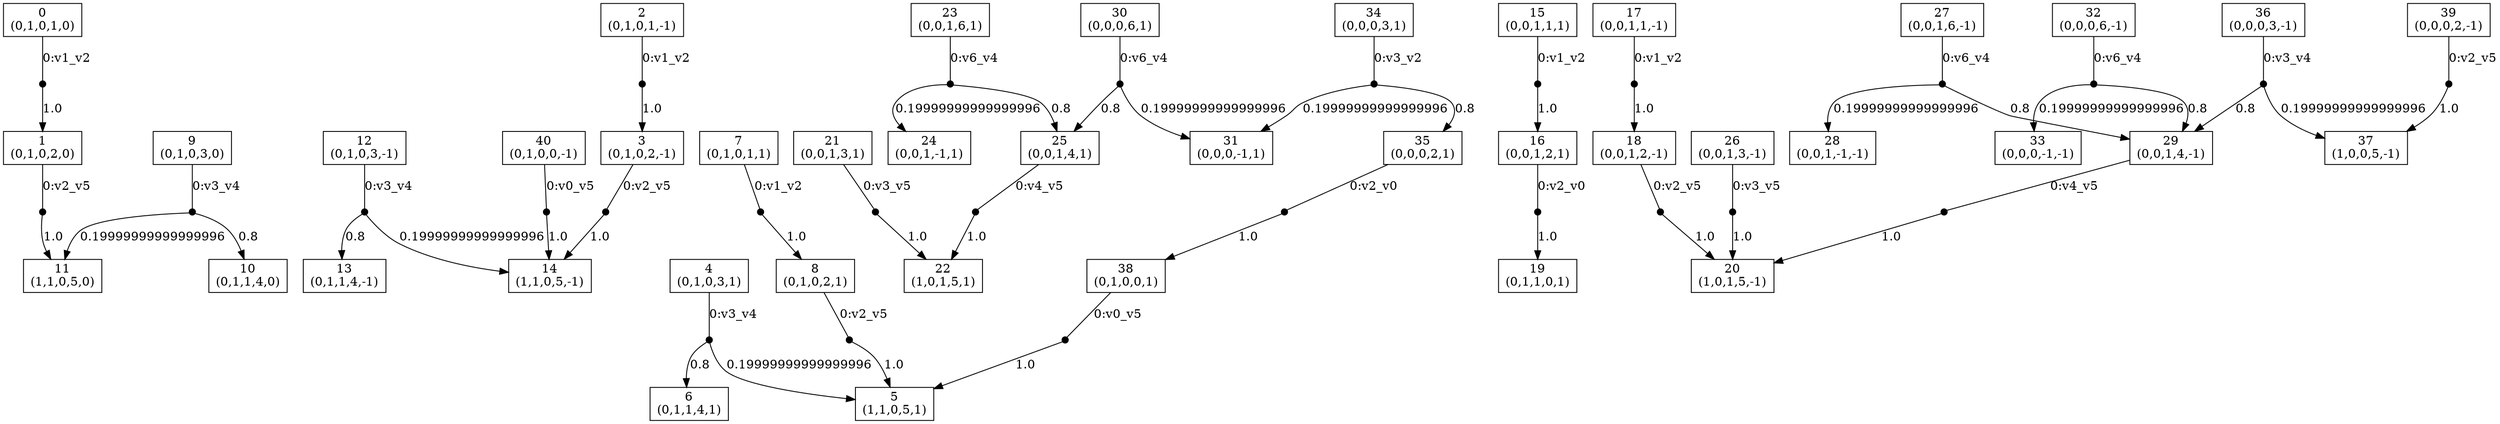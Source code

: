digraph MDP {
node [label="",shape="box"];
0 [label="0\n(0,1,0,1,0)"];
0 -> n0_0 [label="0:v1_v2",arrowhead="none"];
n0_0 [ shape=point,width=0.1,height=0.1,label="" ];
n0_0 -> 1 [label="1.0"];
1 [label="1\n(0,1,0,2,0)"];
1 -> n1_0 [label="0:v2_v5",arrowhead="none"];
n1_0 [ shape=point,width=0.1,height=0.1,label="" ];
n1_0 -> 11 [label="1.0"];
2 [label="2\n(0,1,0,1,-1)"];
2 -> n2_0 [label="0:v1_v2",arrowhead="none"];
n2_0 [ shape=point,width=0.1,height=0.1,label="" ];
n2_0 -> 3 [label="1.0"];
3 [label="3\n(0,1,0,2,-1)"];
3 -> n3_0 [label="0:v2_v5",arrowhead="none"];
n3_0 [ shape=point,width=0.1,height=0.1,label="" ];
n3_0 -> 14 [label="1.0"];
4 [label="4\n(0,1,0,3,1)"];
4 -> n4_0 [label="0:v3_v4",arrowhead="none"];
n4_0 [ shape=point,width=0.1,height=0.1,label="" ];
n4_0 -> 5 [label="0.19999999999999996"];
n4_0 -> 6 [label="0.8"];
5 [label="5\n(1,1,0,5,1)"];
6 [label="6\n(0,1,1,4,1)"];
7 [label="7\n(0,1,0,1,1)"];
7 -> n7_0 [label="0:v1_v2",arrowhead="none"];
n7_0 [ shape=point,width=0.1,height=0.1,label="" ];
n7_0 -> 8 [label="1.0"];
8 [label="8\n(0,1,0,2,1)"];
8 -> n8_0 [label="0:v2_v5",arrowhead="none"];
n8_0 [ shape=point,width=0.1,height=0.1,label="" ];
n8_0 -> 5 [label="1.0"];
9 [label="9\n(0,1,0,3,0)"];
9 -> n9_0 [label="0:v3_v4",arrowhead="none"];
n9_0 [ shape=point,width=0.1,height=0.1,label="" ];
n9_0 -> 10 [label="0.8"];
n9_0 -> 11 [label="0.19999999999999996"];
10 [label="10\n(0,1,1,4,0)"];
11 [label="11\n(1,1,0,5,0)"];
12 [label="12\n(0,1,0,3,-1)"];
12 -> n12_0 [label="0:v3_v4",arrowhead="none"];
n12_0 [ shape=point,width=0.1,height=0.1,label="" ];
n12_0 -> 13 [label="0.8"];
n12_0 -> 14 [label="0.19999999999999996"];
13 [label="13\n(0,1,1,4,-1)"];
14 [label="14\n(1,1,0,5,-1)"];
15 [label="15\n(0,0,1,1,1)"];
15 -> n15_0 [label="0:v1_v2",arrowhead="none"];
n15_0 [ shape=point,width=0.1,height=0.1,label="" ];
n15_0 -> 16 [label="1.0"];
16 [label="16\n(0,0,1,2,1)"];
16 -> n16_0 [label="0:v2_v0",arrowhead="none"];
n16_0 [ shape=point,width=0.1,height=0.1,label="" ];
n16_0 -> 19 [label="1.0"];
17 [label="17\n(0,0,1,1,-1)"];
17 -> n17_0 [label="0:v1_v2",arrowhead="none"];
n17_0 [ shape=point,width=0.1,height=0.1,label="" ];
n17_0 -> 18 [label="1.0"];
18 [label="18\n(0,0,1,2,-1)"];
18 -> n18_0 [label="0:v2_v5",arrowhead="none"];
n18_0 [ shape=point,width=0.1,height=0.1,label="" ];
n18_0 -> 20 [label="1.0"];
19 [label="19\n(0,1,1,0,1)"];
20 [label="20\n(1,0,1,5,-1)"];
21 [label="21\n(0,0,1,3,1)"];
21 -> n21_0 [label="0:v3_v5",arrowhead="none"];
n21_0 [ shape=point,width=0.1,height=0.1,label="" ];
n21_0 -> 22 [label="1.0"];
22 [label="22\n(1,0,1,5,1)"];
23 [label="23\n(0,0,1,6,1)"];
23 -> n23_0 [label="0:v6_v4",arrowhead="none"];
n23_0 [ shape=point,width=0.1,height=0.1,label="" ];
n23_0 -> 24 [label="0.19999999999999996"];
n23_0 -> 25 [label="0.8"];
24 [label="24\n(0,0,1,-1,1)"];
25 [label="25\n(0,0,1,4,1)"];
25 -> n25_0 [label="0:v4_v5",arrowhead="none"];
n25_0 [ shape=point,width=0.1,height=0.1,label="" ];
n25_0 -> 22 [label="1.0"];
26 [label="26\n(0,0,1,3,-1)"];
26 -> n26_0 [label="0:v3_v5",arrowhead="none"];
n26_0 [ shape=point,width=0.1,height=0.1,label="" ];
n26_0 -> 20 [label="1.0"];
27 [label="27\n(0,0,1,6,-1)"];
27 -> n27_0 [label="0:v6_v4",arrowhead="none"];
n27_0 [ shape=point,width=0.1,height=0.1,label="" ];
n27_0 -> 28 [label="0.19999999999999996"];
n27_0 -> 29 [label="0.8"];
28 [label="28\n(0,0,1,-1,-1)"];
29 [label="29\n(0,0,1,4,-1)"];
29 -> n29_0 [label="0:v4_v5",arrowhead="none"];
n29_0 [ shape=point,width=0.1,height=0.1,label="" ];
n29_0 -> 20 [label="1.0"];
30 [label="30\n(0,0,0,6,1)"];
30 -> n30_0 [label="0:v6_v4",arrowhead="none"];
n30_0 [ shape=point,width=0.1,height=0.1,label="" ];
n30_0 -> 25 [label="0.8"];
n30_0 -> 31 [label="0.19999999999999996"];
31 [label="31\n(0,0,0,-1,1)"];
32 [label="32\n(0,0,0,6,-1)"];
32 -> n32_0 [label="0:v6_v4",arrowhead="none"];
n32_0 [ shape=point,width=0.1,height=0.1,label="" ];
n32_0 -> 33 [label="0.19999999999999996"];
n32_0 -> 29 [label="0.8"];
33 [label="33\n(0,0,0,-1,-1)"];
34 [label="34\n(0,0,0,3,1)"];
34 -> n34_0 [label="0:v3_v2",arrowhead="none"];
n34_0 [ shape=point,width=0.1,height=0.1,label="" ];
n34_0 -> 35 [label="0.8"];
n34_0 -> 31 [label="0.19999999999999996"];
35 [label="35\n(0,0,0,2,1)"];
35 -> n35_0 [label="0:v2_v0",arrowhead="none"];
n35_0 [ shape=point,width=0.1,height=0.1,label="" ];
n35_0 -> 38 [label="1.0"];
36 [label="36\n(0,0,0,3,-1)"];
36 -> n36_0 [label="0:v3_v4",arrowhead="none"];
n36_0 [ shape=point,width=0.1,height=0.1,label="" ];
n36_0 -> 37 [label="0.19999999999999996"];
n36_0 -> 29 [label="0.8"];
37 [label="37\n(1,0,0,5,-1)"];
38 [label="38\n(0,1,0,0,1)"];
38 -> n38_0 [label="0:v0_v5",arrowhead="none"];
n38_0 [ shape=point,width=0.1,height=0.1,label="" ];
n38_0 -> 5 [label="1.0"];
39 [label="39\n(0,0,0,2,-1)"];
39 -> n39_0 [label="0:v2_v5",arrowhead="none"];
n39_0 [ shape=point,width=0.1,height=0.1,label="" ];
n39_0 -> 37 [label="1.0"];
40 [label="40\n(0,1,0,0,-1)"];
40 -> n40_0 [label="0:v0_v5",arrowhead="none"];
n40_0 [ shape=point,width=0.1,height=0.1,label="" ];
n40_0 -> 14 [label="1.0"];
}

